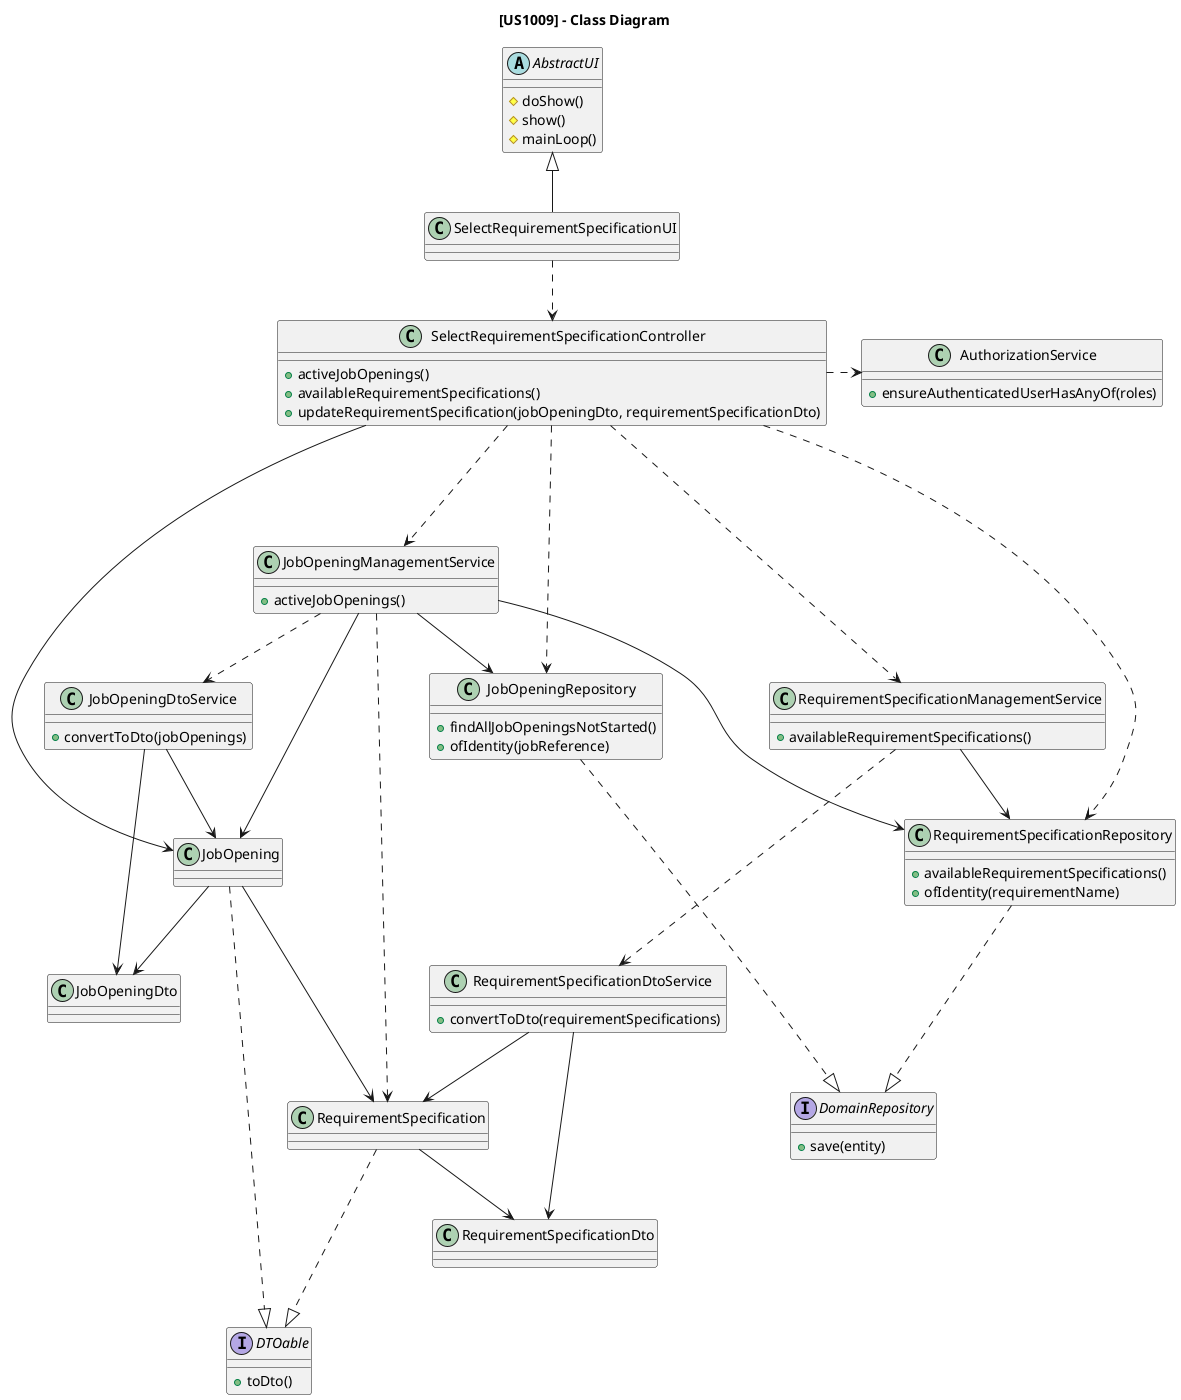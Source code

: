 @startuml

title [US1009] - Class Diagram

abstract class AbstractUI {
    # doShow()
    # show()
    # mainLoop()
}

class AuthorizationService {
    +  ensureAuthenticatedUserHasAnyOf(roles)
}

class JobOpeningManagementService {
+ activeJobOpenings()
}
class JobOpeningDtoService {
+ convertToDto(jobOpenings)
}

class RequirementSpecificationManagementService {
+ availableRequirementSpecifications()
}
class RequirementSpecificationDtoService {
+ convertToDto(requirementSpecifications)
}

class SelectRequirementSpecificationUI {}

class SelectRequirementSpecificationController{
+ activeJobOpenings()
+ availableRequirementSpecifications()
+ updateRequirementSpecification(jobOpeningDto, requirementSpecificationDto)
}

class JobOpeningRepository{
+ findAllJobOpeningsNotStarted()
+ ofIdentity(jobReference)
}
class RequirementSpecificationRepository{
+ availableRequirementSpecifications()
+ ofIdentity(requirementName)
}
interface DomainRepository{
+ save(entity)
}
class JobOpening{
}
class RequirementSpecification{
}
interface DTOable {
+ toDto()
}


AbstractUI <|-- SelectRequirementSpecificationUI
SelectRequirementSpecificationUI .-> SelectRequirementSpecificationController

SelectRequirementSpecificationController .> AuthorizationService
SelectRequirementSpecificationController .--> JobOpeningManagementService
SelectRequirementSpecificationController .--> RequirementSpecificationManagementService
SelectRequirementSpecificationController .--> JobOpeningRepository
SelectRequirementSpecificationController .--> RequirementSpecificationRepository
SelectRequirementSpecificationController --> JobOpening

JobOpeningManagementService --> JobOpeningRepository
JobOpeningManagementService .-> JobOpeningDtoService
JobOpeningDtoService --> JobOpening
JobOpeningManagementService --> JobOpening
JobOpeningManagementService .-> RequirementSpecification
JobOpeningManagementService ---> RequirementSpecificationRepository
JobOpeningDtoService --> JobOpeningDto

RequirementSpecificationManagementService --> RequirementSpecificationRepository
RequirementSpecificationManagementService .--> RequirementSpecificationDtoService
RequirementSpecificationDtoService --> RequirementSpecification
RequirementSpecificationDtoService --> RequirementSpecificationDto

JobOpeningRepository .--|> DomainRepository
RequirementSpecificationRepository .--|> DomainRepository

JobOpening .--|> DTOable
RequirementSpecification .--|> DTOable
JobOpening --> JobOpeningDto
RequirementSpecification --> RequirementSpecificationDto
JobOpening ---> RequirementSpecification

@enduml